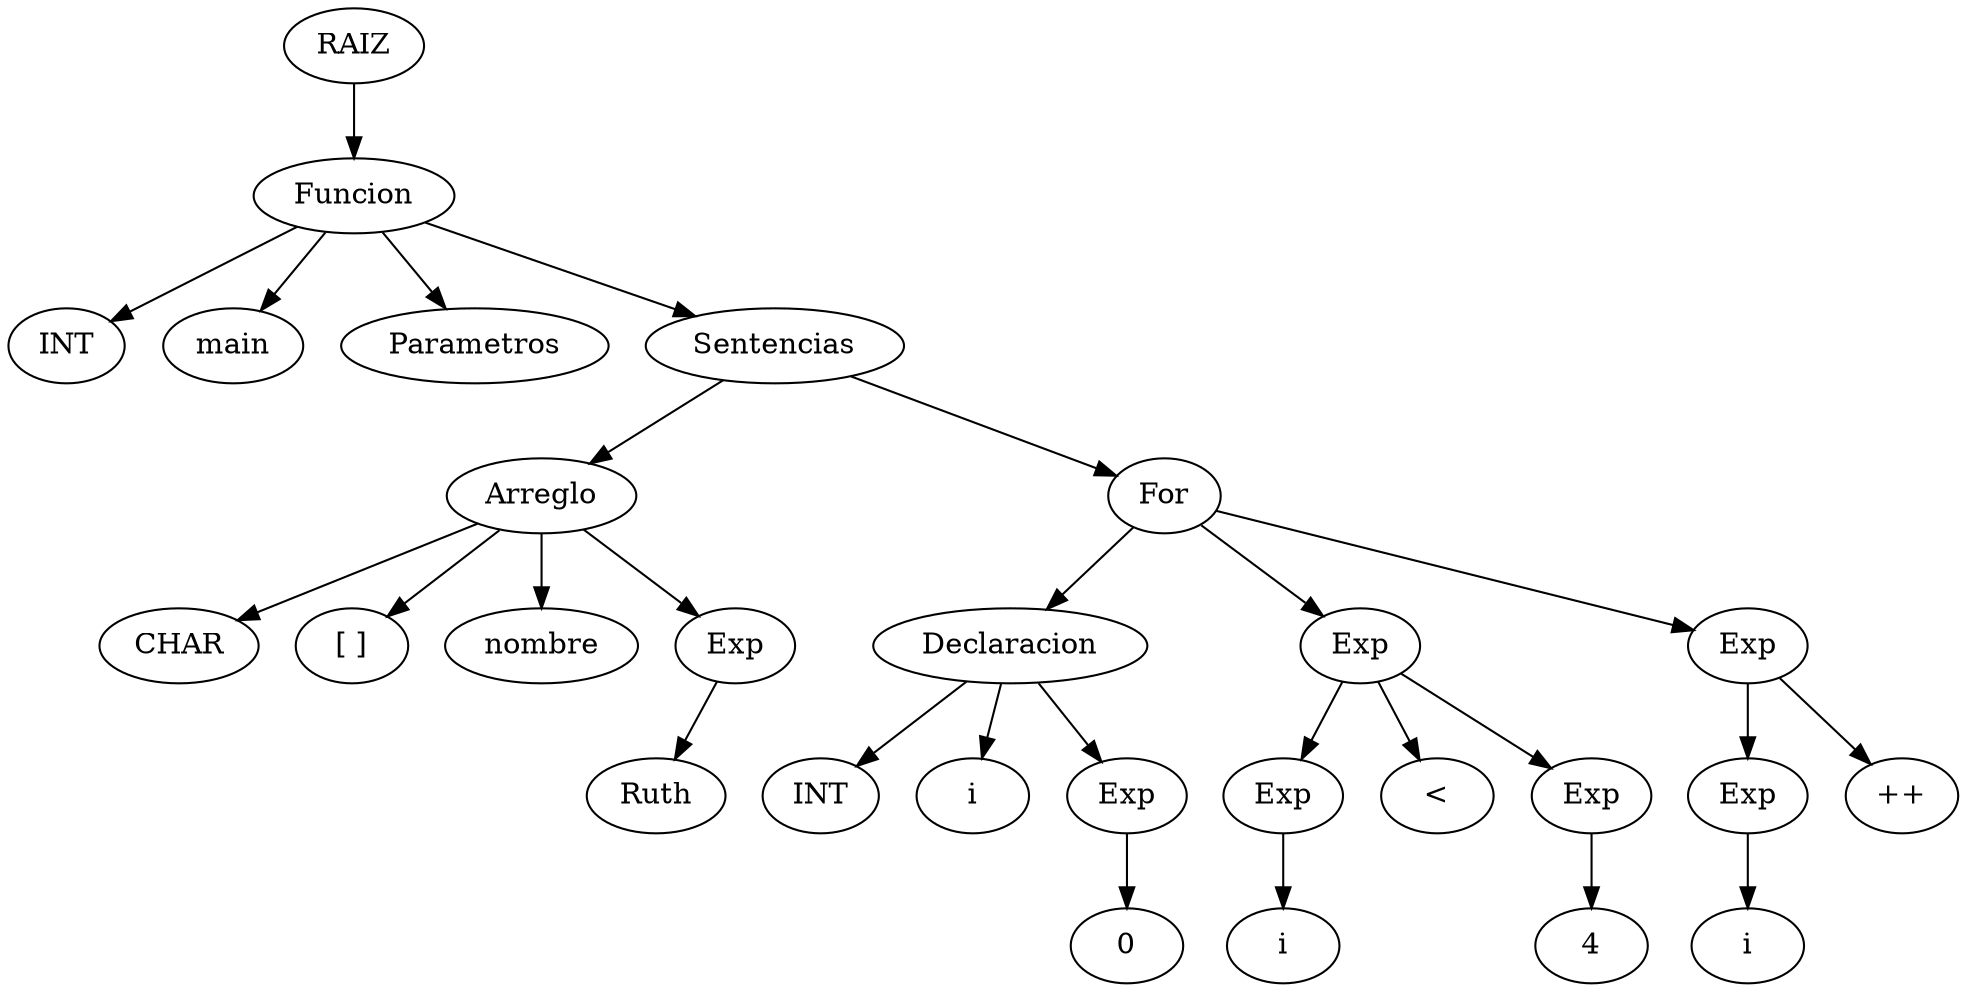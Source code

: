 digraph {
	Node0 [label=RAIZ]
	Node2142278823552 [label=Funcion]
	Node0 -> Node2142278823552
	Nodet2142278823552 [label=INT]
	Node2142278823552 -> Nodet2142278823552
	Noden2142278823552 [label=main]
	Node2142278823552 -> Noden2142278823552
	Nodep2142278823552 [label=Parametros]
	Node2142278823552 -> Nodep2142278823552
	Nodes2142278823552 [label=Sentencias]
	Node2142278823552 -> Nodes2142278823552
	Node2142278836432 [label=Arreglo]
	Nodes2142278823552 -> Node2142278836432
	Nodet2142278836432 [label=CHAR]
	Node2142278836432 -> Nodet2142278836432
	Nodec2142278836432 [label="[ ]"]
	Node2142278836432 -> Nodec2142278836432
	Noden2142278836432 [label=nombre]
	Node2142278836432 -> Noden2142278836432
	Node2142278823648 [label=Exp]
	Node2142278836432 -> Node2142278823648
	NodeV2142278823648 [label=Ruth]
	Node2142278823648 -> NodeV2142278823648
	Node2142278837392 [label=For]
	Nodes2142278823552 -> Node2142278837392
	Node2142278836768 [label=Declaracion]
	Node2142278837392 -> Node2142278836768
	Nodet2142278836768 [label=INT]
	Node2142278836768 -> Nodet2142278836768
	Noden2142278836768 [label=i]
	Node2142278836768 -> Noden2142278836768
	Node2142278836480 [label=Exp]
	Node2142278836768 -> Node2142278836480
	NodeV2142278836480 [label=0]
	Node2142278836480 -> NodeV2142278836480
	Node2142278836912 [label=Exp]
	Node2142278837392 -> Node2142278836912
	Node2142278823696 [label=Exp]
	Node2142278836912 -> Node2142278823696
	NodeI2142278823696 [label=i]
	Node2142278823696 -> NodeI2142278823696
	NodeE12142278836912 [label="<"]
	Node2142278836912 -> NodeE12142278836912
	Node2142278837056 [label=Exp]
	Node2142278836912 -> Node2142278837056
	NodeV2142278837056 [label=4]
	Node2142278837056 -> NodeV2142278837056
	Node2142278837296 [label=Exp]
	Node2142278837392 -> Node2142278837296
	Node2142278836672 [label=Exp]
	Node2142278837296 -> Node2142278836672
	NodeI2142278836672 [label=i]
	Node2142278836672 -> NodeI2142278836672
	NodeE12142278837296 [label="++"]
	Node2142278837296 -> NodeE12142278837296
}
